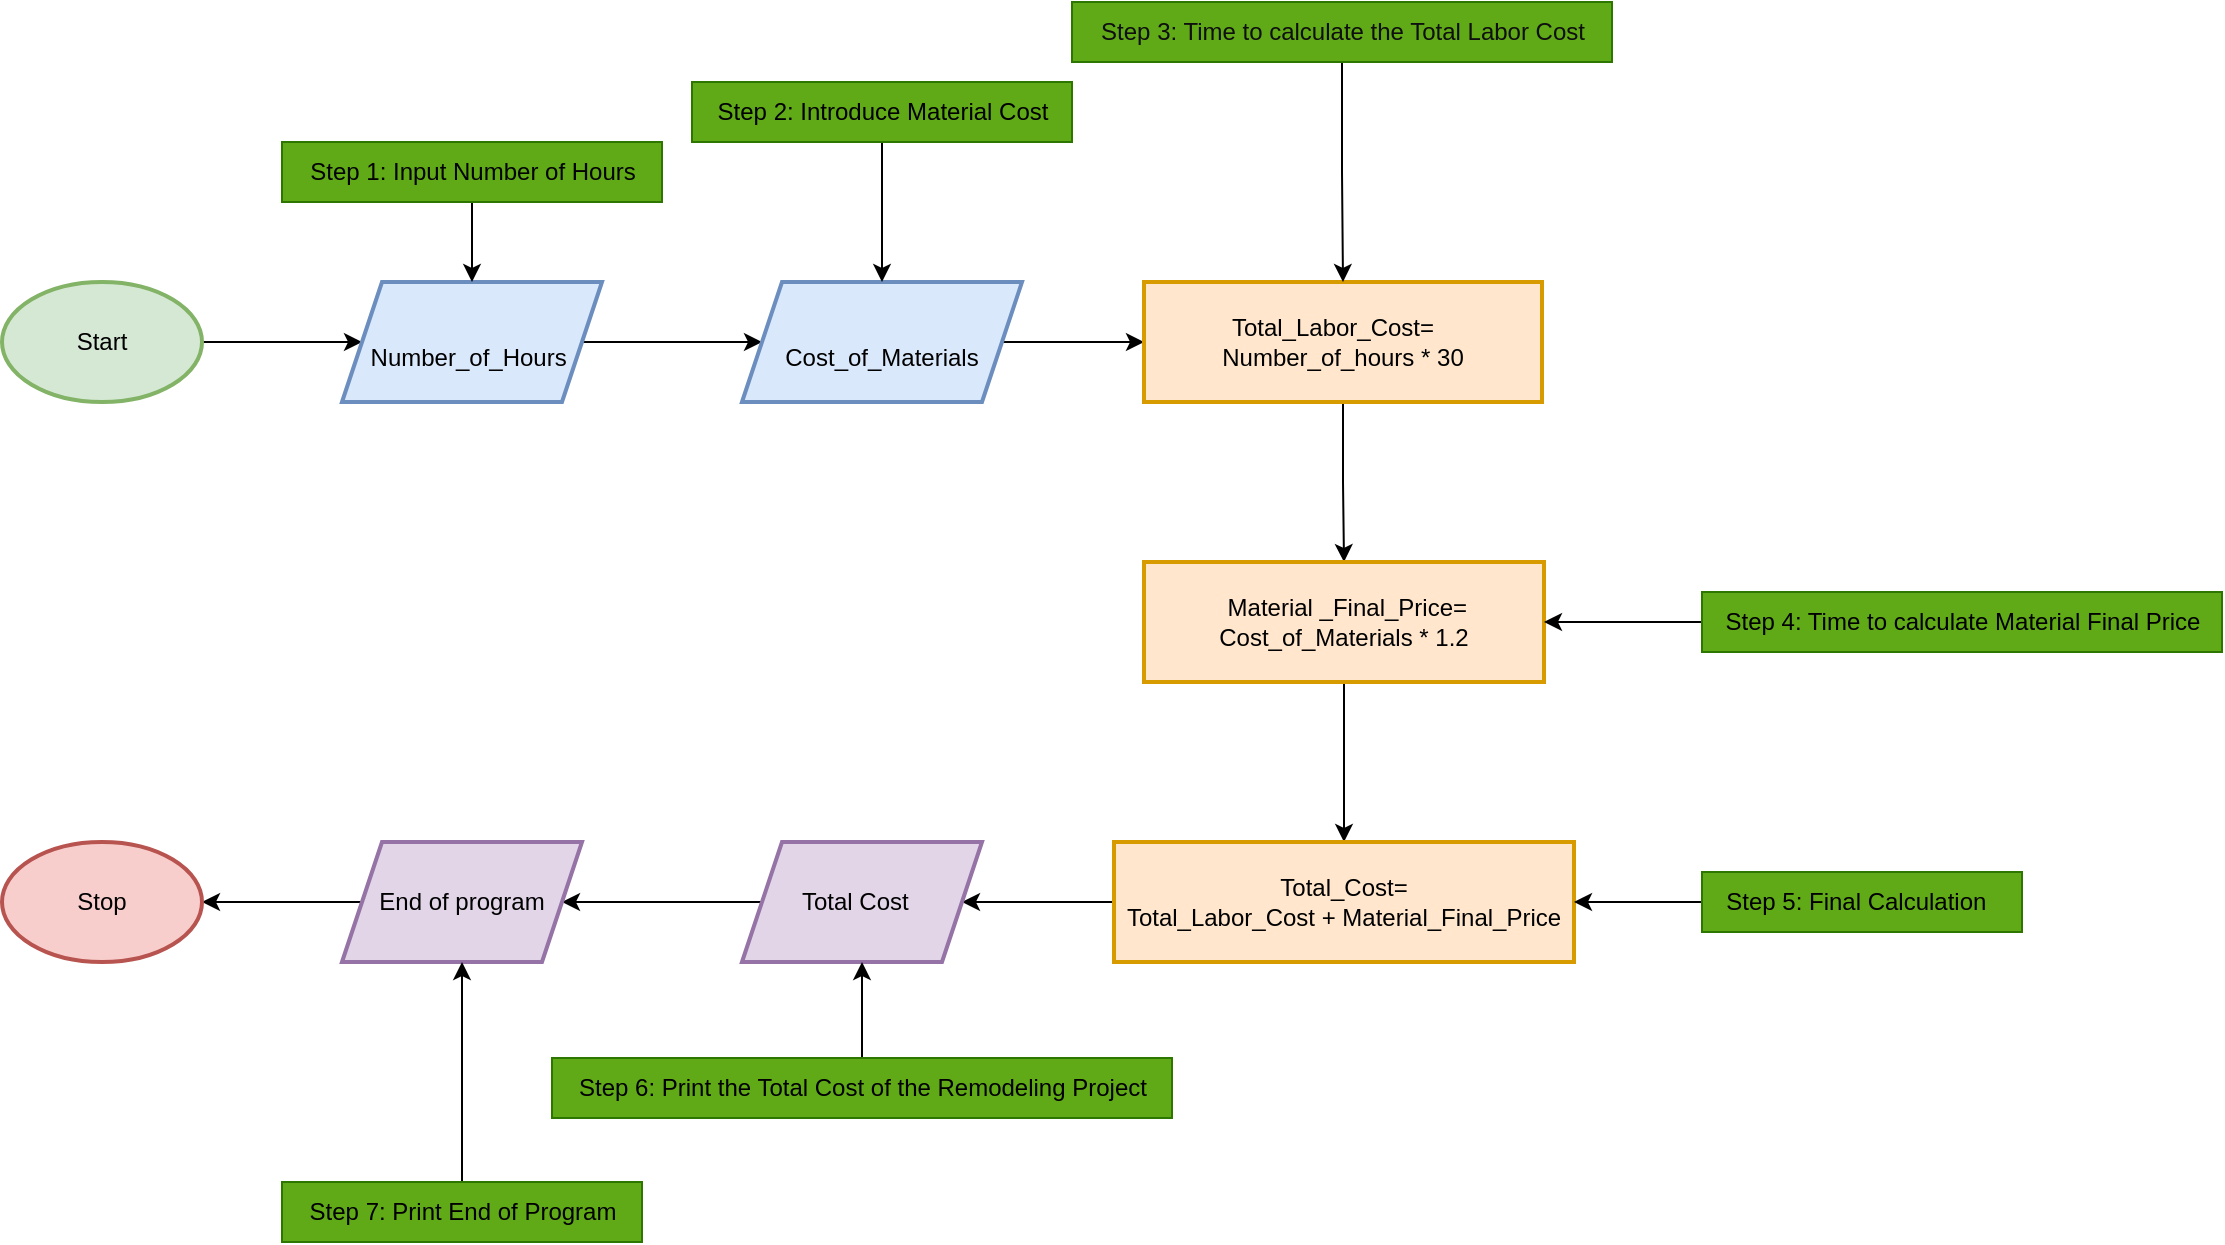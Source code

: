 <mxfile version="24.7.5">
  <diagram name="Page-1" id="4lhcdU5vbAqZ4NzFC_mS">
    <mxGraphModel dx="1434" dy="836" grid="1" gridSize="10" guides="1" tooltips="1" connect="1" arrows="1" fold="1" page="1" pageScale="1" pageWidth="850" pageHeight="1100" math="0" shadow="0">
      <root>
        <mxCell id="0" />
        <mxCell id="1" parent="0" />
        <mxCell id="DwceKNtdtKpCWDS7X30k-26" value="" style="edgeStyle=orthogonalEdgeStyle;rounded=0;orthogonalLoop=1;jettySize=auto;html=1;" parent="1" source="DwceKNtdtKpCWDS7X30k-24" target="DwceKNtdtKpCWDS7X30k-25" edge="1">
          <mxGeometry relative="1" as="geometry" />
        </mxCell>
        <mxCell id="DwceKNtdtKpCWDS7X30k-24" value="Start" style="strokeWidth=2;html=1;shape=mxgraph.flowchart.start_1;whiteSpace=wrap;fillColor=#d5e8d4;strokeColor=#82b366;" parent="1" vertex="1">
          <mxGeometry x="100" y="260" width="100" height="60" as="geometry" />
        </mxCell>
        <mxCell id="DwceKNtdtKpCWDS7X30k-28" value="" style="edgeStyle=orthogonalEdgeStyle;rounded=0;orthogonalLoop=1;jettySize=auto;html=1;" parent="1" source="DwceKNtdtKpCWDS7X30k-25" target="DwceKNtdtKpCWDS7X30k-27" edge="1">
          <mxGeometry relative="1" as="geometry" />
        </mxCell>
        <mxCell id="DwceKNtdtKpCWDS7X30k-25" value="&amp;nbsp;&lt;br&gt;Number_of_Hours&amp;nbsp;" style="shape=parallelogram;perimeter=parallelogramPerimeter;whiteSpace=wrap;html=1;fixedSize=1;strokeWidth=2;fillColor=#dae8fc;strokeColor=#6c8ebf;" parent="1" vertex="1">
          <mxGeometry x="270" y="260" width="130" height="60" as="geometry" />
        </mxCell>
        <mxCell id="DwceKNtdtKpCWDS7X30k-30" value="" style="edgeStyle=orthogonalEdgeStyle;rounded=0;orthogonalLoop=1;jettySize=auto;html=1;" parent="1" source="DwceKNtdtKpCWDS7X30k-27" target="DwceKNtdtKpCWDS7X30k-29" edge="1">
          <mxGeometry relative="1" as="geometry" />
        </mxCell>
        <mxCell id="DwceKNtdtKpCWDS7X30k-27" value="&lt;br&gt;Cost_of_Materials" style="shape=parallelogram;perimeter=parallelogramPerimeter;whiteSpace=wrap;html=1;fixedSize=1;strokeWidth=2;fillColor=#dae8fc;strokeColor=#6c8ebf;" parent="1" vertex="1">
          <mxGeometry x="470" y="260" width="140" height="60" as="geometry" />
        </mxCell>
        <mxCell id="DwceKNtdtKpCWDS7X30k-32" value="" style="edgeStyle=orthogonalEdgeStyle;rounded=0;orthogonalLoop=1;jettySize=auto;html=1;" parent="1" source="DwceKNtdtKpCWDS7X30k-29" target="DwceKNtdtKpCWDS7X30k-31" edge="1">
          <mxGeometry relative="1" as="geometry" />
        </mxCell>
        <mxCell id="DwceKNtdtKpCWDS7X30k-29" value="Total_Labor_Cost=&amp;nbsp; &amp;nbsp;&lt;br&gt;Number_of_hours * 30" style="whiteSpace=wrap;html=1;strokeWidth=2;fillColor=#ffe6cc;strokeColor=#d79b00;" parent="1" vertex="1">
          <mxGeometry x="671" y="260" width="199" height="60" as="geometry" />
        </mxCell>
        <mxCell id="DwceKNtdtKpCWDS7X30k-34" value="" style="edgeStyle=orthogonalEdgeStyle;rounded=0;orthogonalLoop=1;jettySize=auto;html=1;" parent="1" source="DwceKNtdtKpCWDS7X30k-31" target="DwceKNtdtKpCWDS7X30k-33" edge="1">
          <mxGeometry relative="1" as="geometry" />
        </mxCell>
        <mxCell id="DwceKNtdtKpCWDS7X30k-31" value="&amp;nbsp;Material _Final_Price=&lt;br&gt;Cost_of_Materials * 1.2" style="whiteSpace=wrap;html=1;strokeWidth=2;fillColor=#ffe6cc;strokeColor=#d79b00;" parent="1" vertex="1">
          <mxGeometry x="671" y="400" width="200" height="60" as="geometry" />
        </mxCell>
        <mxCell id="DwceKNtdtKpCWDS7X30k-36" value="" style="edgeStyle=orthogonalEdgeStyle;rounded=0;orthogonalLoop=1;jettySize=auto;html=1;" parent="1" source="DwceKNtdtKpCWDS7X30k-33" target="DwceKNtdtKpCWDS7X30k-35" edge="1">
          <mxGeometry relative="1" as="geometry" />
        </mxCell>
        <mxCell id="DwceKNtdtKpCWDS7X30k-33" value="Total_Cost=&lt;div&gt;Total_Labor_Cost + Material_Final_Price&lt;/div&gt;" style="whiteSpace=wrap;html=1;strokeWidth=2;fillColor=#ffe6cc;strokeColor=#d79b00;" parent="1" vertex="1">
          <mxGeometry x="656" y="540" width="230" height="60" as="geometry" />
        </mxCell>
        <mxCell id="DwceKNtdtKpCWDS7X30k-38" value="" style="edgeStyle=orthogonalEdgeStyle;rounded=0;orthogonalLoop=1;jettySize=auto;html=1;" parent="1" source="DwceKNtdtKpCWDS7X30k-35" target="DwceKNtdtKpCWDS7X30k-37" edge="1">
          <mxGeometry relative="1" as="geometry" />
        </mxCell>
        <mxCell id="DwceKNtdtKpCWDS7X30k-35" value="Total Cost&amp;nbsp;&amp;nbsp;" style="shape=parallelogram;perimeter=parallelogramPerimeter;whiteSpace=wrap;html=1;fixedSize=1;strokeWidth=2;fillColor=#e1d5e7;strokeColor=#9673a6;" parent="1" vertex="1">
          <mxGeometry x="470" y="540" width="120" height="60" as="geometry" />
        </mxCell>
        <mxCell id="DwceKNtdtKpCWDS7X30k-40" value="" style="edgeStyle=orthogonalEdgeStyle;rounded=0;orthogonalLoop=1;jettySize=auto;html=1;" parent="1" source="DwceKNtdtKpCWDS7X30k-37" target="DwceKNtdtKpCWDS7X30k-39" edge="1">
          <mxGeometry relative="1" as="geometry" />
        </mxCell>
        <mxCell id="DwceKNtdtKpCWDS7X30k-37" value="End of program" style="shape=parallelogram;perimeter=parallelogramPerimeter;whiteSpace=wrap;html=1;fixedSize=1;strokeWidth=2;fillColor=#e1d5e7;strokeColor=#9673a6;" parent="1" vertex="1">
          <mxGeometry x="270" y="540" width="120" height="60" as="geometry" />
        </mxCell>
        <mxCell id="DwceKNtdtKpCWDS7X30k-39" value="Stop" style="strokeWidth=2;html=1;shape=mxgraph.flowchart.start_1;whiteSpace=wrap;fillColor=#f8cecc;strokeColor=#b85450;" parent="1" vertex="1">
          <mxGeometry x="100" y="540" width="100" height="60" as="geometry" />
        </mxCell>
        <mxCell id="DwceKNtdtKpCWDS7X30k-42" value="" style="edgeStyle=orthogonalEdgeStyle;rounded=0;orthogonalLoop=1;jettySize=auto;html=1;" parent="1" source="DwceKNtdtKpCWDS7X30k-41" target="DwceKNtdtKpCWDS7X30k-25" edge="1">
          <mxGeometry relative="1" as="geometry" />
        </mxCell>
        <mxCell id="DwceKNtdtKpCWDS7X30k-41" value="Step 1: Input Number of Hours" style="text;html=1;align=center;verticalAlign=middle;resizable=0;points=[];autosize=1;strokeColor=#2D7600;fillColor=#60a917;fontColor=#030303;" parent="1" vertex="1">
          <mxGeometry x="240" y="190" width="190" height="30" as="geometry" />
        </mxCell>
        <mxCell id="DwceKNtdtKpCWDS7X30k-44" value="" style="edgeStyle=orthogonalEdgeStyle;rounded=0;orthogonalLoop=1;jettySize=auto;html=1;" parent="1" source="DwceKNtdtKpCWDS7X30k-43" target="DwceKNtdtKpCWDS7X30k-27" edge="1">
          <mxGeometry relative="1" as="geometry" />
        </mxCell>
        <mxCell id="DwceKNtdtKpCWDS7X30k-43" value="Step 2: Introduce Material Cost" style="text;html=1;align=center;verticalAlign=middle;resizable=0;points=[];autosize=1;strokeColor=#2D7600;fillColor=#60a917;fontColor=#000000;" parent="1" vertex="1">
          <mxGeometry x="445" y="160" width="190" height="30" as="geometry" />
        </mxCell>
        <mxCell id="DwceKNtdtKpCWDS7X30k-47" value="" style="edgeStyle=orthogonalEdgeStyle;rounded=0;orthogonalLoop=1;jettySize=auto;html=1;" parent="1" source="DwceKNtdtKpCWDS7X30k-45" target="DwceKNtdtKpCWDS7X30k-29" edge="1">
          <mxGeometry relative="1" as="geometry" />
        </mxCell>
        <mxCell id="DwceKNtdtKpCWDS7X30k-45" value="Step 3: Time to calculate the Total Labor Cost" style="text;html=1;align=center;verticalAlign=middle;resizable=0;points=[];autosize=1;strokeColor=#2D7600;fillColor=#60a917;fontColor=#0F0F0F;" parent="1" vertex="1">
          <mxGeometry x="635" y="120" width="270" height="30" as="geometry" />
        </mxCell>
        <mxCell id="CZmMg53MhDzZOA_eNnDH-3" value="" style="edgeStyle=orthogonalEdgeStyle;rounded=0;orthogonalLoop=1;jettySize=auto;html=1;" edge="1" parent="1" source="CZmMg53MhDzZOA_eNnDH-2" target="DwceKNtdtKpCWDS7X30k-31">
          <mxGeometry relative="1" as="geometry" />
        </mxCell>
        <mxCell id="CZmMg53MhDzZOA_eNnDH-2" value="Step 4: Time to calculate Material Final Price" style="text;html=1;align=center;verticalAlign=middle;resizable=0;points=[];autosize=1;strokeColor=#2D7600;fillColor=#60a917;fontColor=#000000;" vertex="1" parent="1">
          <mxGeometry x="950" y="415" width="260" height="30" as="geometry" />
        </mxCell>
        <mxCell id="CZmMg53MhDzZOA_eNnDH-5" value="" style="edgeStyle=orthogonalEdgeStyle;rounded=0;orthogonalLoop=1;jettySize=auto;html=1;" edge="1" parent="1" source="CZmMg53MhDzZOA_eNnDH-4" target="DwceKNtdtKpCWDS7X30k-33">
          <mxGeometry relative="1" as="geometry" />
        </mxCell>
        <mxCell id="CZmMg53MhDzZOA_eNnDH-4" value="Step 5: Final Calculation&amp;nbsp;&amp;nbsp;" style="text;html=1;align=center;verticalAlign=middle;resizable=0;points=[];autosize=1;strokeColor=#2D7600;fillColor=#60a917;fontColor=#000000;" vertex="1" parent="1">
          <mxGeometry x="950" y="555" width="160" height="30" as="geometry" />
        </mxCell>
        <mxCell id="CZmMg53MhDzZOA_eNnDH-7" value="" style="edgeStyle=orthogonalEdgeStyle;rounded=0;orthogonalLoop=1;jettySize=auto;html=1;" edge="1" parent="1" source="CZmMg53MhDzZOA_eNnDH-6" target="DwceKNtdtKpCWDS7X30k-35">
          <mxGeometry relative="1" as="geometry" />
        </mxCell>
        <mxCell id="CZmMg53MhDzZOA_eNnDH-6" value="Step 6: Print the Total Cost of the Remodeling Project" style="text;html=1;align=center;verticalAlign=middle;resizable=0;points=[];autosize=1;strokeColor=#2D7600;fillColor=#60a917;fontColor=#000000;" vertex="1" parent="1">
          <mxGeometry x="375" y="648" width="310" height="30" as="geometry" />
        </mxCell>
        <mxCell id="CZmMg53MhDzZOA_eNnDH-9" value="" style="edgeStyle=orthogonalEdgeStyle;rounded=0;orthogonalLoop=1;jettySize=auto;html=1;" edge="1" parent="1" source="CZmMg53MhDzZOA_eNnDH-8" target="DwceKNtdtKpCWDS7X30k-37">
          <mxGeometry relative="1" as="geometry" />
        </mxCell>
        <mxCell id="CZmMg53MhDzZOA_eNnDH-8" value="Step 7: Print End of Program" style="text;html=1;align=center;verticalAlign=middle;resizable=0;points=[];autosize=1;strokeColor=#2D7600;fillColor=#60a917;fontColor=#000000;" vertex="1" parent="1">
          <mxGeometry x="240" y="710" width="180" height="30" as="geometry" />
        </mxCell>
      </root>
    </mxGraphModel>
  </diagram>
</mxfile>
